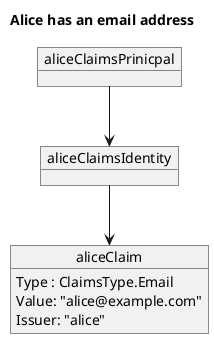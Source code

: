 @startuml
Title "Alice has an email address"

object aliceClaimsPrinicpal
object aliceClaimsIdentity
object aliceClaim {
    Type : ClaimsType.Email
    Value: "alice@example.com"
    Issuer: "alice"
}

aliceClaimsPrinicpal --> aliceClaimsIdentity
aliceClaimsIdentity --> aliceClaim

@enduml